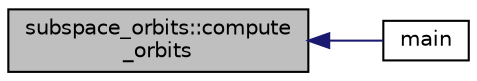 digraph "subspace_orbits::compute_orbits"
{
  edge [fontname="Helvetica",fontsize="10",labelfontname="Helvetica",labelfontsize="10"];
  node [fontname="Helvetica",fontsize="10",shape=record];
  rankdir="LR";
  Node857 [label="subspace_orbits::compute\l_orbits",height=0.2,width=0.4,color="black", fillcolor="grey75", style="filled", fontcolor="black"];
  Node857 -> Node858 [dir="back",color="midnightblue",fontsize="10",style="solid",fontname="Helvetica"];
  Node858 [label="main",height=0.2,width=0.4,color="black", fillcolor="white", style="filled",URL="$da/dd5/subspace__orbits__main_8_c.html#a217dbf8b442f20279ea00b898af96f52"];
}
